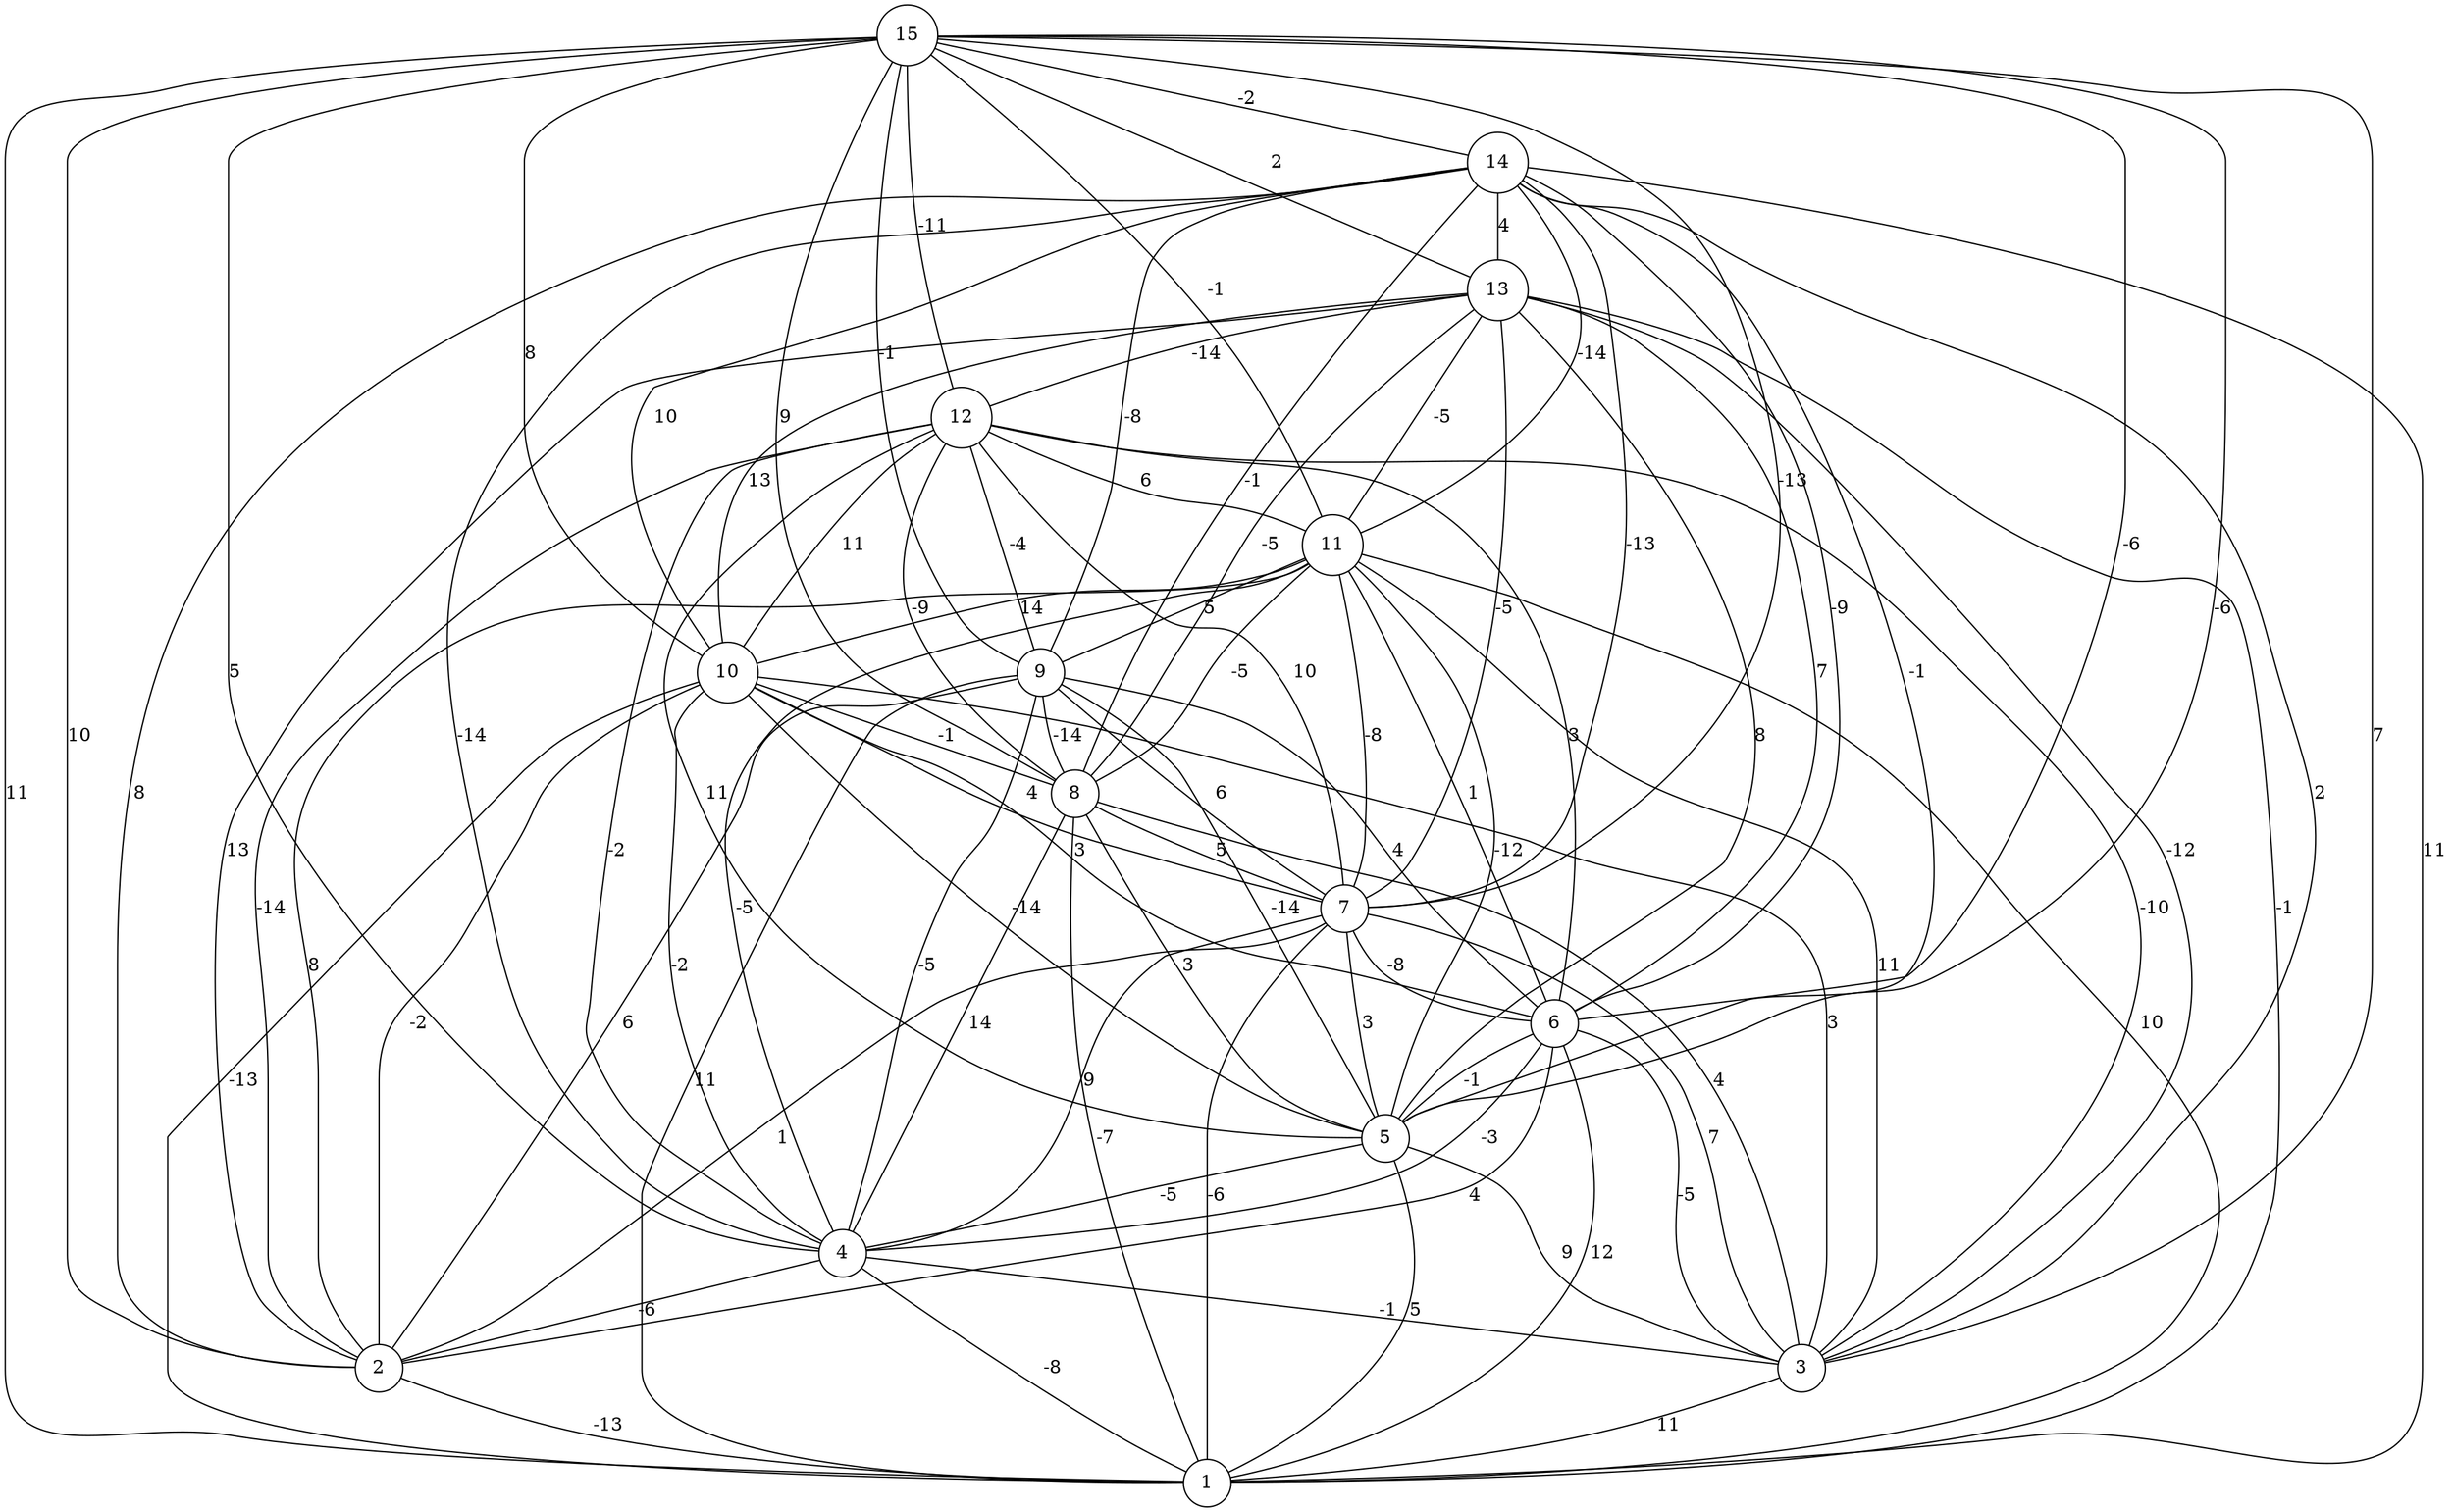 graph { 
	 fontname="Helvetica,Arial,sans-serif" 
	 node [shape = circle]; 
	 15 -- 1 [label = "11"];
	 15 -- 2 [label = "10"];
	 15 -- 3 [label = "7"];
	 15 -- 4 [label = "5"];
	 15 -- 5 [label = "-6"];
	 15 -- 6 [label = "-6"];
	 15 -- 7 [label = "-13"];
	 15 -- 8 [label = "9"];
	 15 -- 9 [label = "-1"];
	 15 -- 10 [label = "8"];
	 15 -- 11 [label = "-1"];
	 15 -- 12 [label = "-11"];
	 15 -- 13 [label = "2"];
	 15 -- 14 [label = "-2"];
	 14 -- 1 [label = "11"];
	 14 -- 2 [label = "8"];
	 14 -- 3 [label = "2"];
	 14 -- 4 [label = "-14"];
	 14 -- 5 [label = "-1"];
	 14 -- 6 [label = "-9"];
	 14 -- 7 [label = "-13"];
	 14 -- 8 [label = "-1"];
	 14 -- 9 [label = "-8"];
	 14 -- 10 [label = "10"];
	 14 -- 11 [label = "-14"];
	 14 -- 13 [label = "4"];
	 13 -- 1 [label = "-1"];
	 13 -- 2 [label = "13"];
	 13 -- 3 [label = "-12"];
	 13 -- 5 [label = "8"];
	 13 -- 6 [label = "7"];
	 13 -- 7 [label = "-5"];
	 13 -- 8 [label = "-5"];
	 13 -- 10 [label = "13"];
	 13 -- 11 [label = "-5"];
	 13 -- 12 [label = "-14"];
	 12 -- 2 [label = "-14"];
	 12 -- 3 [label = "-10"];
	 12 -- 4 [label = "-2"];
	 12 -- 5 [label = "11"];
	 12 -- 6 [label = "3"];
	 12 -- 7 [label = "10"];
	 12 -- 8 [label = "-9"];
	 12 -- 9 [label = "-4"];
	 12 -- 10 [label = "11"];
	 12 -- 11 [label = "6"];
	 11 -- 1 [label = "10"];
	 11 -- 2 [label = "8"];
	 11 -- 3 [label = "11"];
	 11 -- 4 [label = "-5"];
	 11 -- 5 [label = "-12"];
	 11 -- 6 [label = "1"];
	 11 -- 7 [label = "-8"];
	 11 -- 8 [label = "-5"];
	 11 -- 9 [label = "5"];
	 11 -- 10 [label = "14"];
	 10 -- 1 [label = "-13"];
	 10 -- 2 [label = "-2"];
	 10 -- 3 [label = "3"];
	 10 -- 4 [label = "-2"];
	 10 -- 5 [label = "-14"];
	 10 -- 6 [label = "3"];
	 10 -- 7 [label = "4"];
	 10 -- 8 [label = "-1"];
	 9 -- 1 [label = "11"];
	 9 -- 2 [label = "6"];
	 9 -- 4 [label = "-5"];
	 9 -- 5 [label = "-14"];
	 9 -- 6 [label = "4"];
	 9 -- 7 [label = "6"];
	 9 -- 8 [label = "-14"];
	 8 -- 1 [label = "-7"];
	 8 -- 3 [label = "4"];
	 8 -- 4 [label = "14"];
	 8 -- 5 [label = "3"];
	 8 -- 7 [label = "5"];
	 7 -- 1 [label = "-6"];
	 7 -- 2 [label = "1"];
	 7 -- 3 [label = "7"];
	 7 -- 4 [label = "9"];
	 7 -- 5 [label = "3"];
	 7 -- 6 [label = "-8"];
	 6 -- 1 [label = "12"];
	 6 -- 2 [label = "4"];
	 6 -- 3 [label = "-5"];
	 6 -- 4 [label = "-3"];
	 6 -- 5 [label = "-1"];
	 5 -- 1 [label = "5"];
	 5 -- 3 [label = "9"];
	 5 -- 4 [label = "-5"];
	 4 -- 1 [label = "-8"];
	 4 -- 2 [label = "-6"];
	 4 -- 3 [label = "-1"];
	 3 -- 1 [label = "11"];
	 2 -- 1 [label = "-13"];
	 1;
	 2;
	 3;
	 4;
	 5;
	 6;
	 7;
	 8;
	 9;
	 10;
	 11;
	 12;
	 13;
	 14;
	 15;
}
